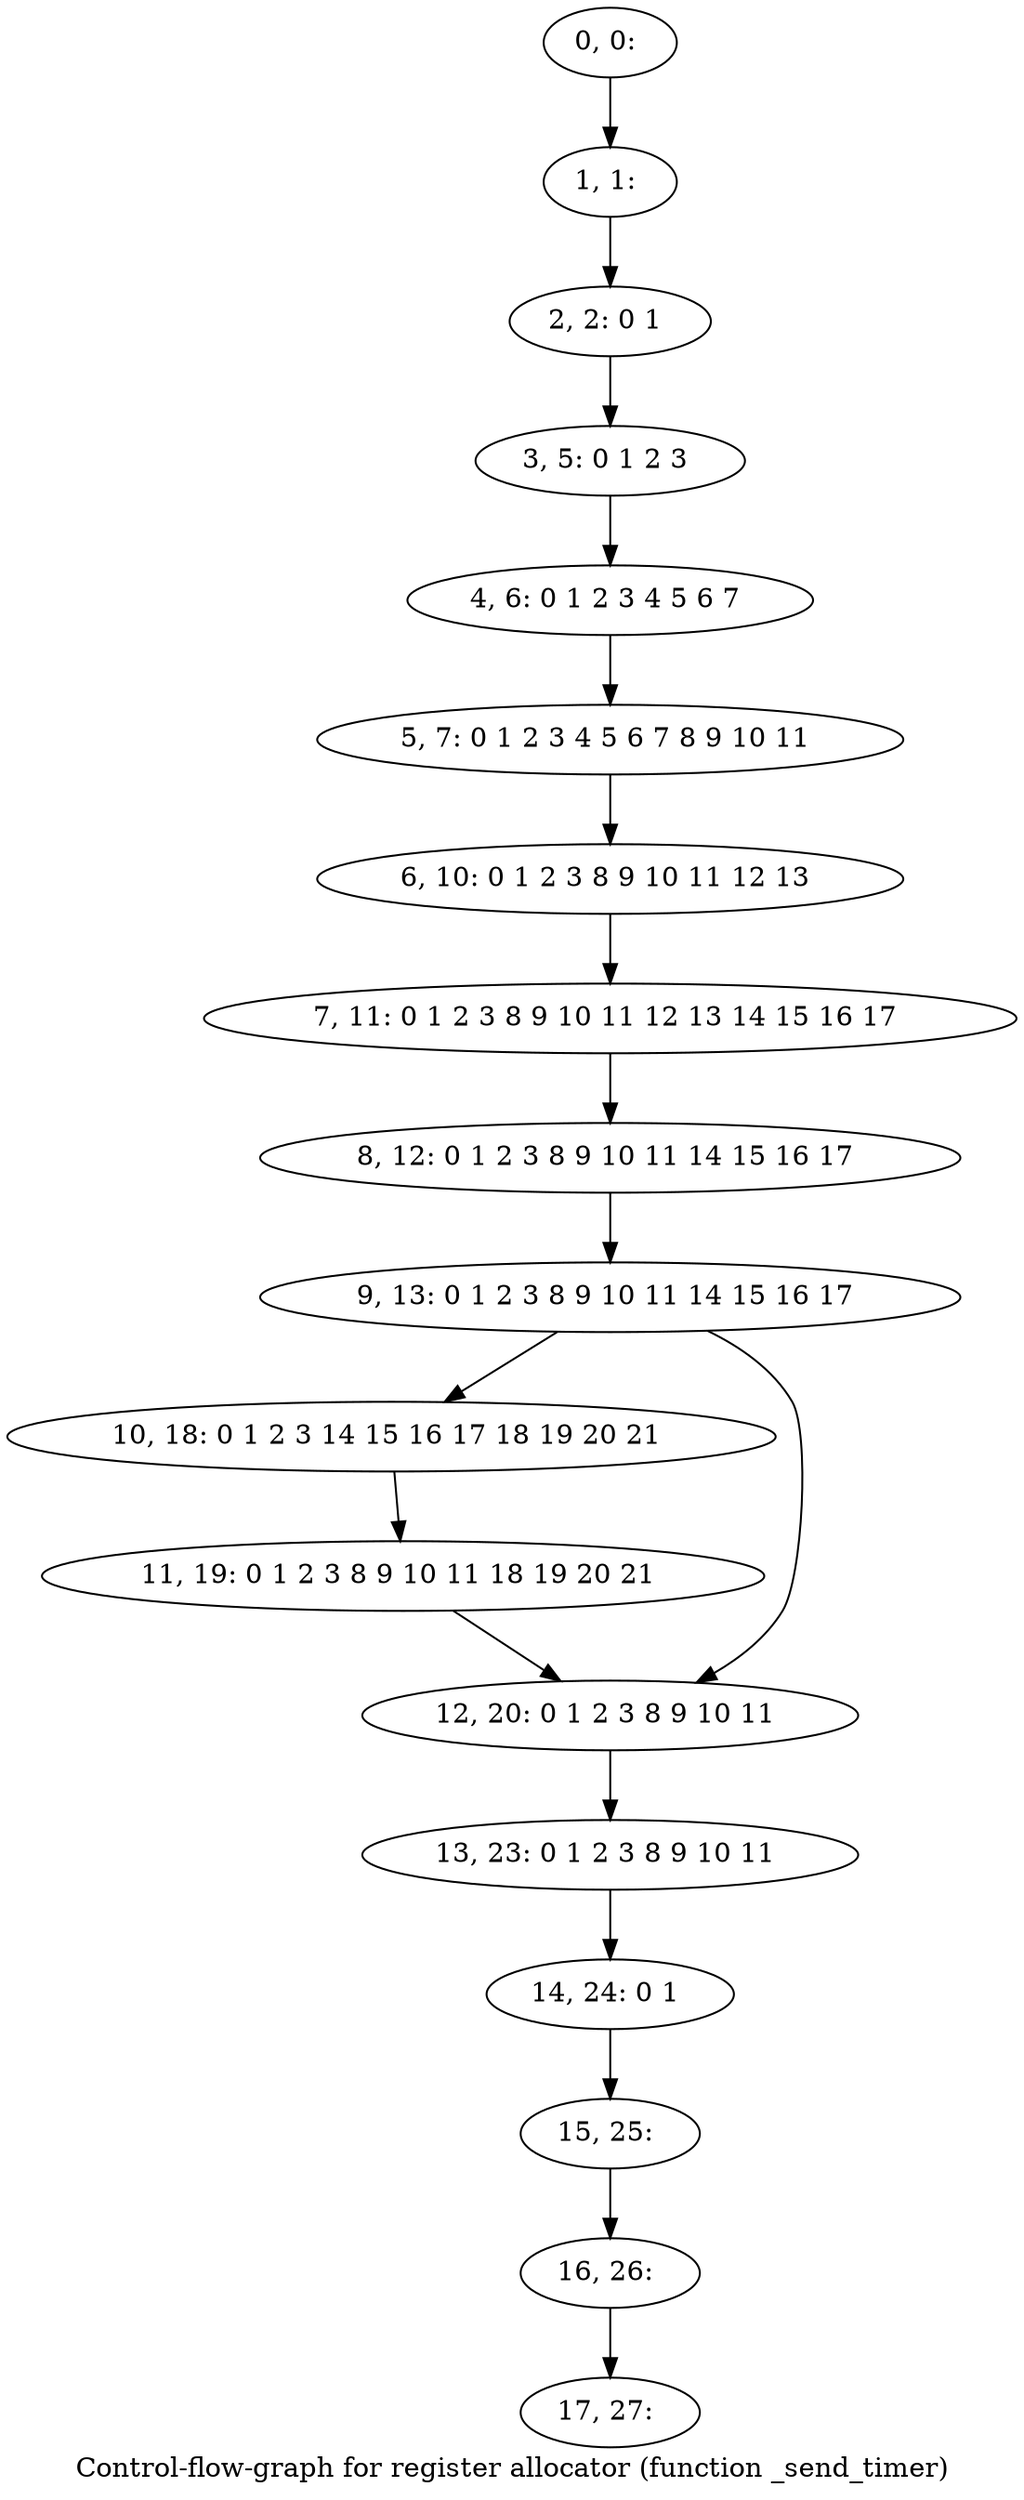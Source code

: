 digraph G {
graph [label="Control-flow-graph for register allocator (function _send_timer)"]
0[label="0, 0: "];
1[label="1, 1: "];
2[label="2, 2: 0 1 "];
3[label="3, 5: 0 1 2 3 "];
4[label="4, 6: 0 1 2 3 4 5 6 7 "];
5[label="5, 7: 0 1 2 3 4 5 6 7 8 9 10 11 "];
6[label="6, 10: 0 1 2 3 8 9 10 11 12 13 "];
7[label="7, 11: 0 1 2 3 8 9 10 11 12 13 14 15 16 17 "];
8[label="8, 12: 0 1 2 3 8 9 10 11 14 15 16 17 "];
9[label="9, 13: 0 1 2 3 8 9 10 11 14 15 16 17 "];
10[label="10, 18: 0 1 2 3 14 15 16 17 18 19 20 21 "];
11[label="11, 19: 0 1 2 3 8 9 10 11 18 19 20 21 "];
12[label="12, 20: 0 1 2 3 8 9 10 11 "];
13[label="13, 23: 0 1 2 3 8 9 10 11 "];
14[label="14, 24: 0 1 "];
15[label="15, 25: "];
16[label="16, 26: "];
17[label="17, 27: "];
0->1 ;
1->2 ;
2->3 ;
3->4 ;
4->5 ;
5->6 ;
6->7 ;
7->8 ;
8->9 ;
9->10 ;
9->12 ;
10->11 ;
11->12 ;
12->13 ;
13->14 ;
14->15 ;
15->16 ;
16->17 ;
}
